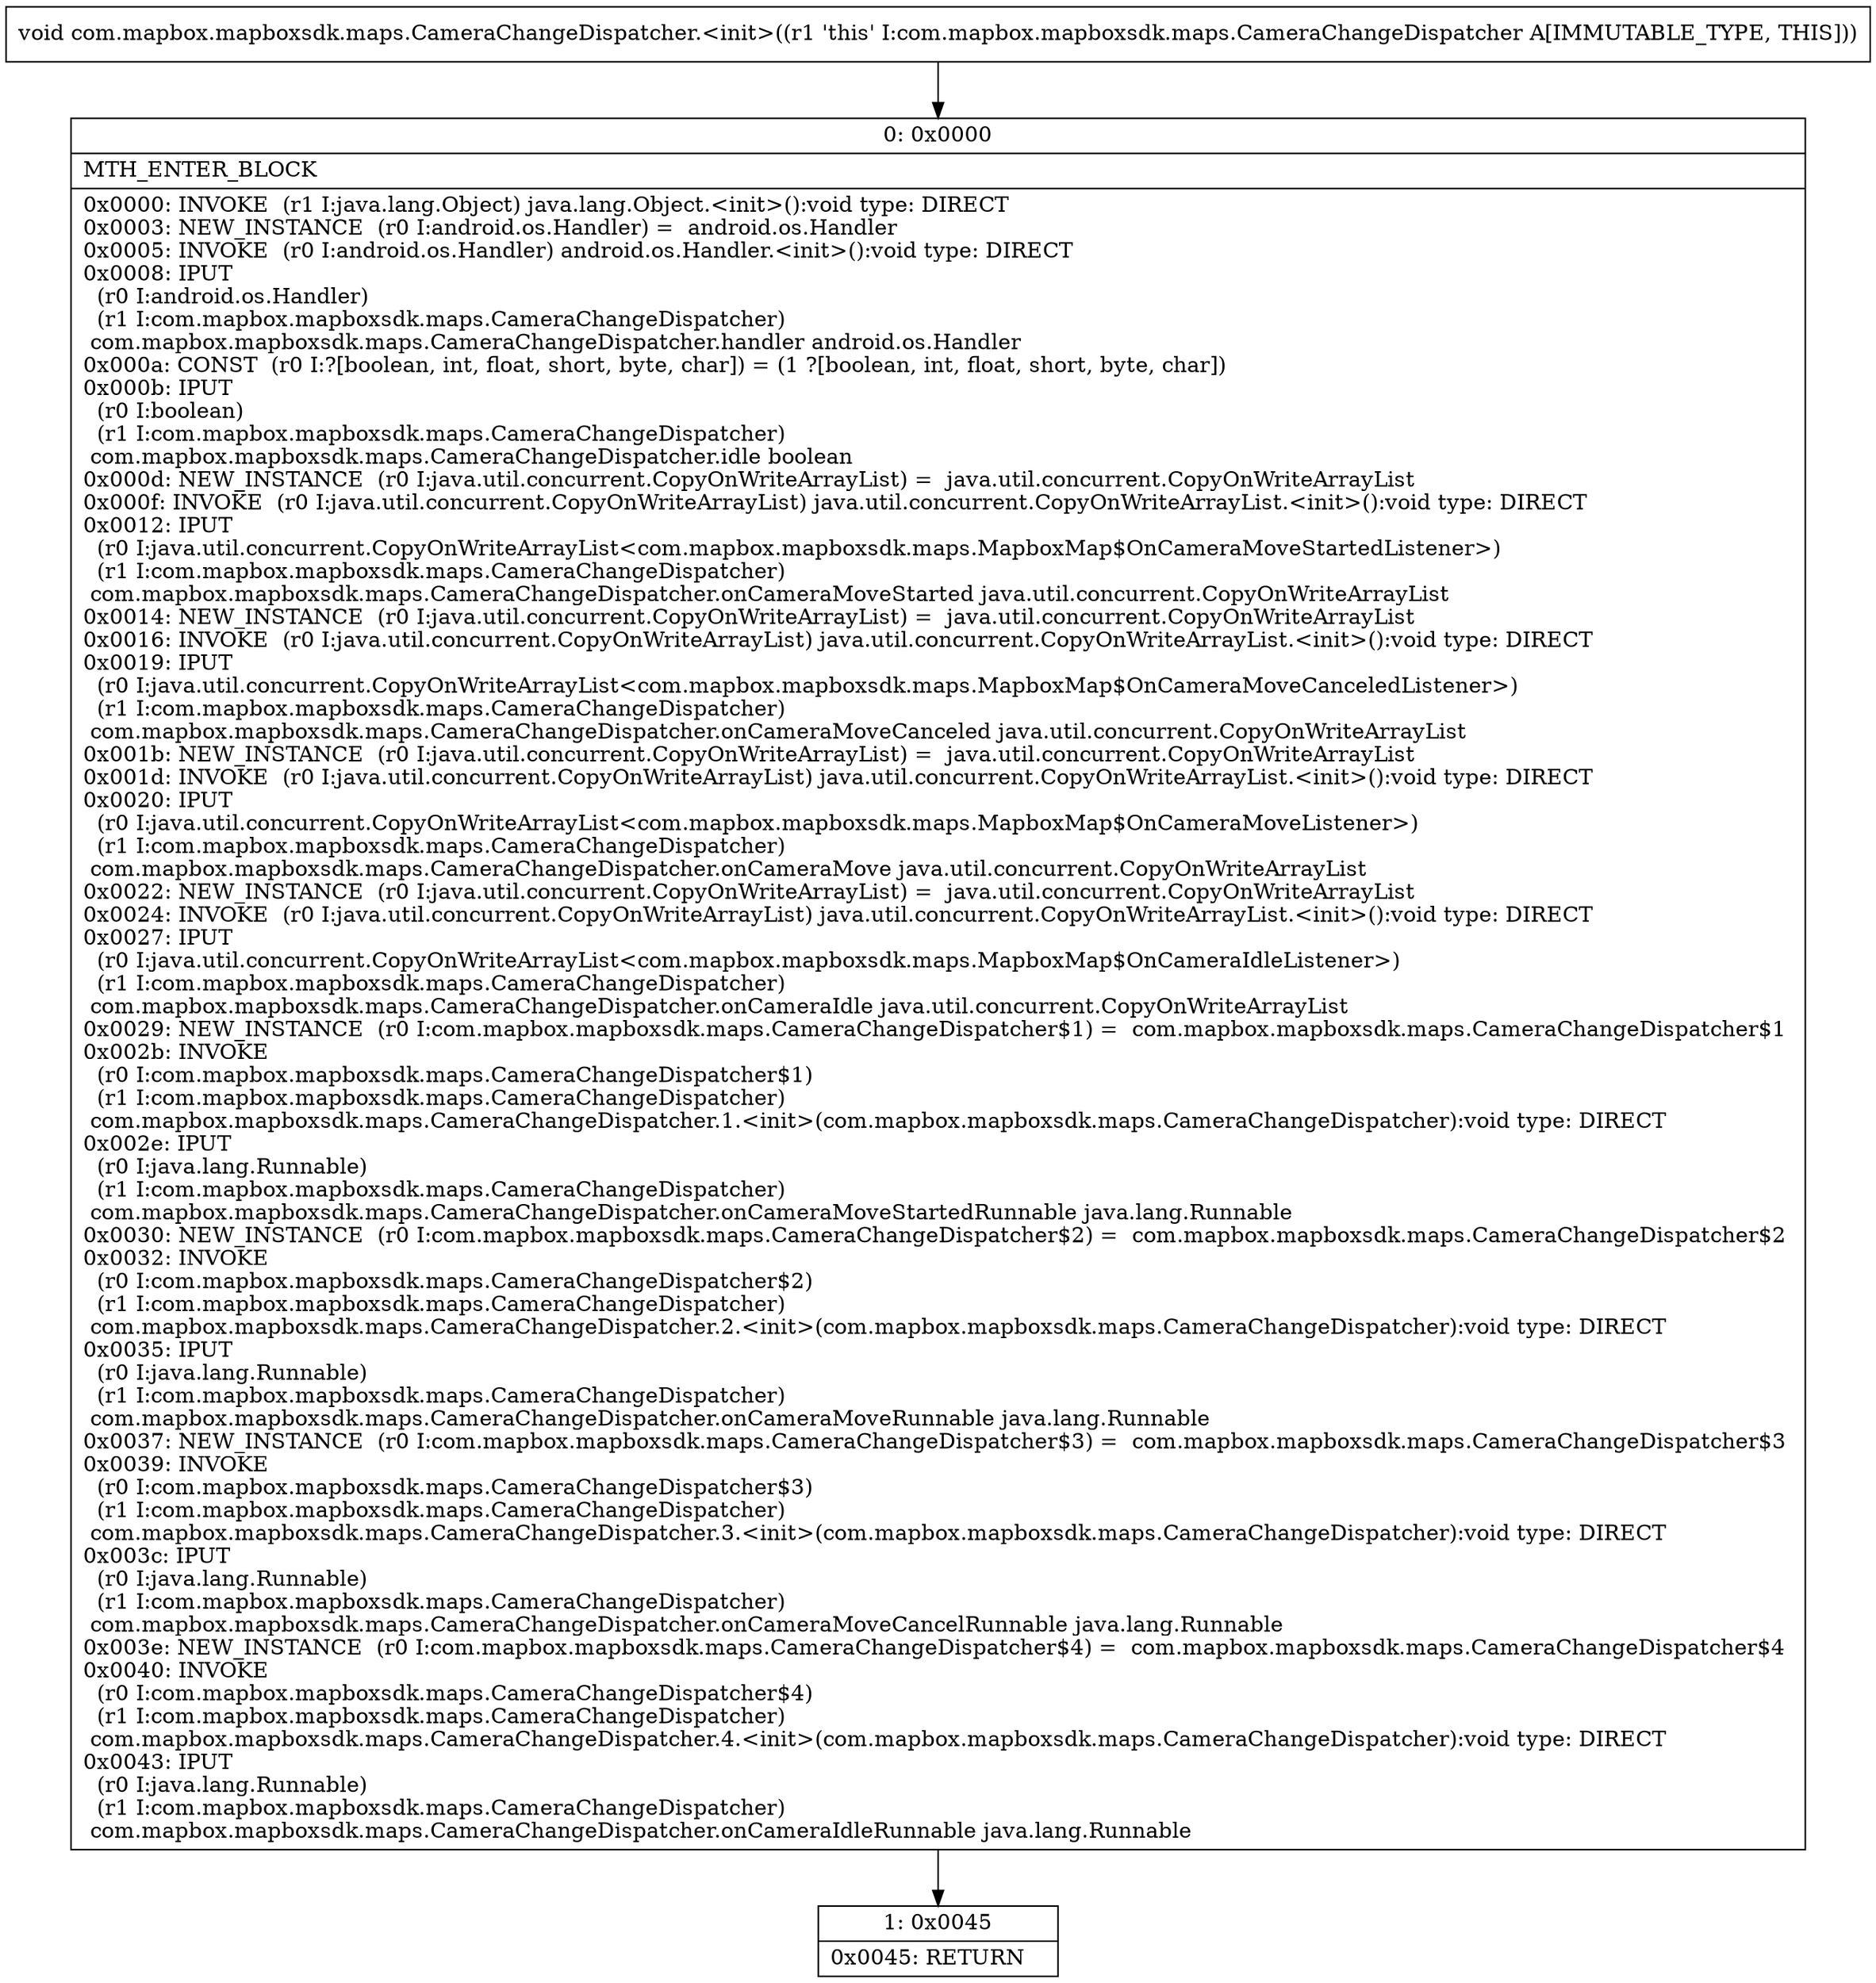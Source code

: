 digraph "CFG forcom.mapbox.mapboxsdk.maps.CameraChangeDispatcher.\<init\>()V" {
Node_0 [shape=record,label="{0\:\ 0x0000|MTH_ENTER_BLOCK\l|0x0000: INVOKE  (r1 I:java.lang.Object) java.lang.Object.\<init\>():void type: DIRECT \l0x0003: NEW_INSTANCE  (r0 I:android.os.Handler) =  android.os.Handler \l0x0005: INVOKE  (r0 I:android.os.Handler) android.os.Handler.\<init\>():void type: DIRECT \l0x0008: IPUT  \l  (r0 I:android.os.Handler)\l  (r1 I:com.mapbox.mapboxsdk.maps.CameraChangeDispatcher)\l com.mapbox.mapboxsdk.maps.CameraChangeDispatcher.handler android.os.Handler \l0x000a: CONST  (r0 I:?[boolean, int, float, short, byte, char]) = (1 ?[boolean, int, float, short, byte, char]) \l0x000b: IPUT  \l  (r0 I:boolean)\l  (r1 I:com.mapbox.mapboxsdk.maps.CameraChangeDispatcher)\l com.mapbox.mapboxsdk.maps.CameraChangeDispatcher.idle boolean \l0x000d: NEW_INSTANCE  (r0 I:java.util.concurrent.CopyOnWriteArrayList) =  java.util.concurrent.CopyOnWriteArrayList \l0x000f: INVOKE  (r0 I:java.util.concurrent.CopyOnWriteArrayList) java.util.concurrent.CopyOnWriteArrayList.\<init\>():void type: DIRECT \l0x0012: IPUT  \l  (r0 I:java.util.concurrent.CopyOnWriteArrayList\<com.mapbox.mapboxsdk.maps.MapboxMap$OnCameraMoveStartedListener\>)\l  (r1 I:com.mapbox.mapboxsdk.maps.CameraChangeDispatcher)\l com.mapbox.mapboxsdk.maps.CameraChangeDispatcher.onCameraMoveStarted java.util.concurrent.CopyOnWriteArrayList \l0x0014: NEW_INSTANCE  (r0 I:java.util.concurrent.CopyOnWriteArrayList) =  java.util.concurrent.CopyOnWriteArrayList \l0x0016: INVOKE  (r0 I:java.util.concurrent.CopyOnWriteArrayList) java.util.concurrent.CopyOnWriteArrayList.\<init\>():void type: DIRECT \l0x0019: IPUT  \l  (r0 I:java.util.concurrent.CopyOnWriteArrayList\<com.mapbox.mapboxsdk.maps.MapboxMap$OnCameraMoveCanceledListener\>)\l  (r1 I:com.mapbox.mapboxsdk.maps.CameraChangeDispatcher)\l com.mapbox.mapboxsdk.maps.CameraChangeDispatcher.onCameraMoveCanceled java.util.concurrent.CopyOnWriteArrayList \l0x001b: NEW_INSTANCE  (r0 I:java.util.concurrent.CopyOnWriteArrayList) =  java.util.concurrent.CopyOnWriteArrayList \l0x001d: INVOKE  (r0 I:java.util.concurrent.CopyOnWriteArrayList) java.util.concurrent.CopyOnWriteArrayList.\<init\>():void type: DIRECT \l0x0020: IPUT  \l  (r0 I:java.util.concurrent.CopyOnWriteArrayList\<com.mapbox.mapboxsdk.maps.MapboxMap$OnCameraMoveListener\>)\l  (r1 I:com.mapbox.mapboxsdk.maps.CameraChangeDispatcher)\l com.mapbox.mapboxsdk.maps.CameraChangeDispatcher.onCameraMove java.util.concurrent.CopyOnWriteArrayList \l0x0022: NEW_INSTANCE  (r0 I:java.util.concurrent.CopyOnWriteArrayList) =  java.util.concurrent.CopyOnWriteArrayList \l0x0024: INVOKE  (r0 I:java.util.concurrent.CopyOnWriteArrayList) java.util.concurrent.CopyOnWriteArrayList.\<init\>():void type: DIRECT \l0x0027: IPUT  \l  (r0 I:java.util.concurrent.CopyOnWriteArrayList\<com.mapbox.mapboxsdk.maps.MapboxMap$OnCameraIdleListener\>)\l  (r1 I:com.mapbox.mapboxsdk.maps.CameraChangeDispatcher)\l com.mapbox.mapboxsdk.maps.CameraChangeDispatcher.onCameraIdle java.util.concurrent.CopyOnWriteArrayList \l0x0029: NEW_INSTANCE  (r0 I:com.mapbox.mapboxsdk.maps.CameraChangeDispatcher$1) =  com.mapbox.mapboxsdk.maps.CameraChangeDispatcher$1 \l0x002b: INVOKE  \l  (r0 I:com.mapbox.mapboxsdk.maps.CameraChangeDispatcher$1)\l  (r1 I:com.mapbox.mapboxsdk.maps.CameraChangeDispatcher)\l com.mapbox.mapboxsdk.maps.CameraChangeDispatcher.1.\<init\>(com.mapbox.mapboxsdk.maps.CameraChangeDispatcher):void type: DIRECT \l0x002e: IPUT  \l  (r0 I:java.lang.Runnable)\l  (r1 I:com.mapbox.mapboxsdk.maps.CameraChangeDispatcher)\l com.mapbox.mapboxsdk.maps.CameraChangeDispatcher.onCameraMoveStartedRunnable java.lang.Runnable \l0x0030: NEW_INSTANCE  (r0 I:com.mapbox.mapboxsdk.maps.CameraChangeDispatcher$2) =  com.mapbox.mapboxsdk.maps.CameraChangeDispatcher$2 \l0x0032: INVOKE  \l  (r0 I:com.mapbox.mapboxsdk.maps.CameraChangeDispatcher$2)\l  (r1 I:com.mapbox.mapboxsdk.maps.CameraChangeDispatcher)\l com.mapbox.mapboxsdk.maps.CameraChangeDispatcher.2.\<init\>(com.mapbox.mapboxsdk.maps.CameraChangeDispatcher):void type: DIRECT \l0x0035: IPUT  \l  (r0 I:java.lang.Runnable)\l  (r1 I:com.mapbox.mapboxsdk.maps.CameraChangeDispatcher)\l com.mapbox.mapboxsdk.maps.CameraChangeDispatcher.onCameraMoveRunnable java.lang.Runnable \l0x0037: NEW_INSTANCE  (r0 I:com.mapbox.mapboxsdk.maps.CameraChangeDispatcher$3) =  com.mapbox.mapboxsdk.maps.CameraChangeDispatcher$3 \l0x0039: INVOKE  \l  (r0 I:com.mapbox.mapboxsdk.maps.CameraChangeDispatcher$3)\l  (r1 I:com.mapbox.mapboxsdk.maps.CameraChangeDispatcher)\l com.mapbox.mapboxsdk.maps.CameraChangeDispatcher.3.\<init\>(com.mapbox.mapboxsdk.maps.CameraChangeDispatcher):void type: DIRECT \l0x003c: IPUT  \l  (r0 I:java.lang.Runnable)\l  (r1 I:com.mapbox.mapboxsdk.maps.CameraChangeDispatcher)\l com.mapbox.mapboxsdk.maps.CameraChangeDispatcher.onCameraMoveCancelRunnable java.lang.Runnable \l0x003e: NEW_INSTANCE  (r0 I:com.mapbox.mapboxsdk.maps.CameraChangeDispatcher$4) =  com.mapbox.mapboxsdk.maps.CameraChangeDispatcher$4 \l0x0040: INVOKE  \l  (r0 I:com.mapbox.mapboxsdk.maps.CameraChangeDispatcher$4)\l  (r1 I:com.mapbox.mapboxsdk.maps.CameraChangeDispatcher)\l com.mapbox.mapboxsdk.maps.CameraChangeDispatcher.4.\<init\>(com.mapbox.mapboxsdk.maps.CameraChangeDispatcher):void type: DIRECT \l0x0043: IPUT  \l  (r0 I:java.lang.Runnable)\l  (r1 I:com.mapbox.mapboxsdk.maps.CameraChangeDispatcher)\l com.mapbox.mapboxsdk.maps.CameraChangeDispatcher.onCameraIdleRunnable java.lang.Runnable \l}"];
Node_1 [shape=record,label="{1\:\ 0x0045|0x0045: RETURN   \l}"];
MethodNode[shape=record,label="{void com.mapbox.mapboxsdk.maps.CameraChangeDispatcher.\<init\>((r1 'this' I:com.mapbox.mapboxsdk.maps.CameraChangeDispatcher A[IMMUTABLE_TYPE, THIS])) }"];
MethodNode -> Node_0;
Node_0 -> Node_1;
}

